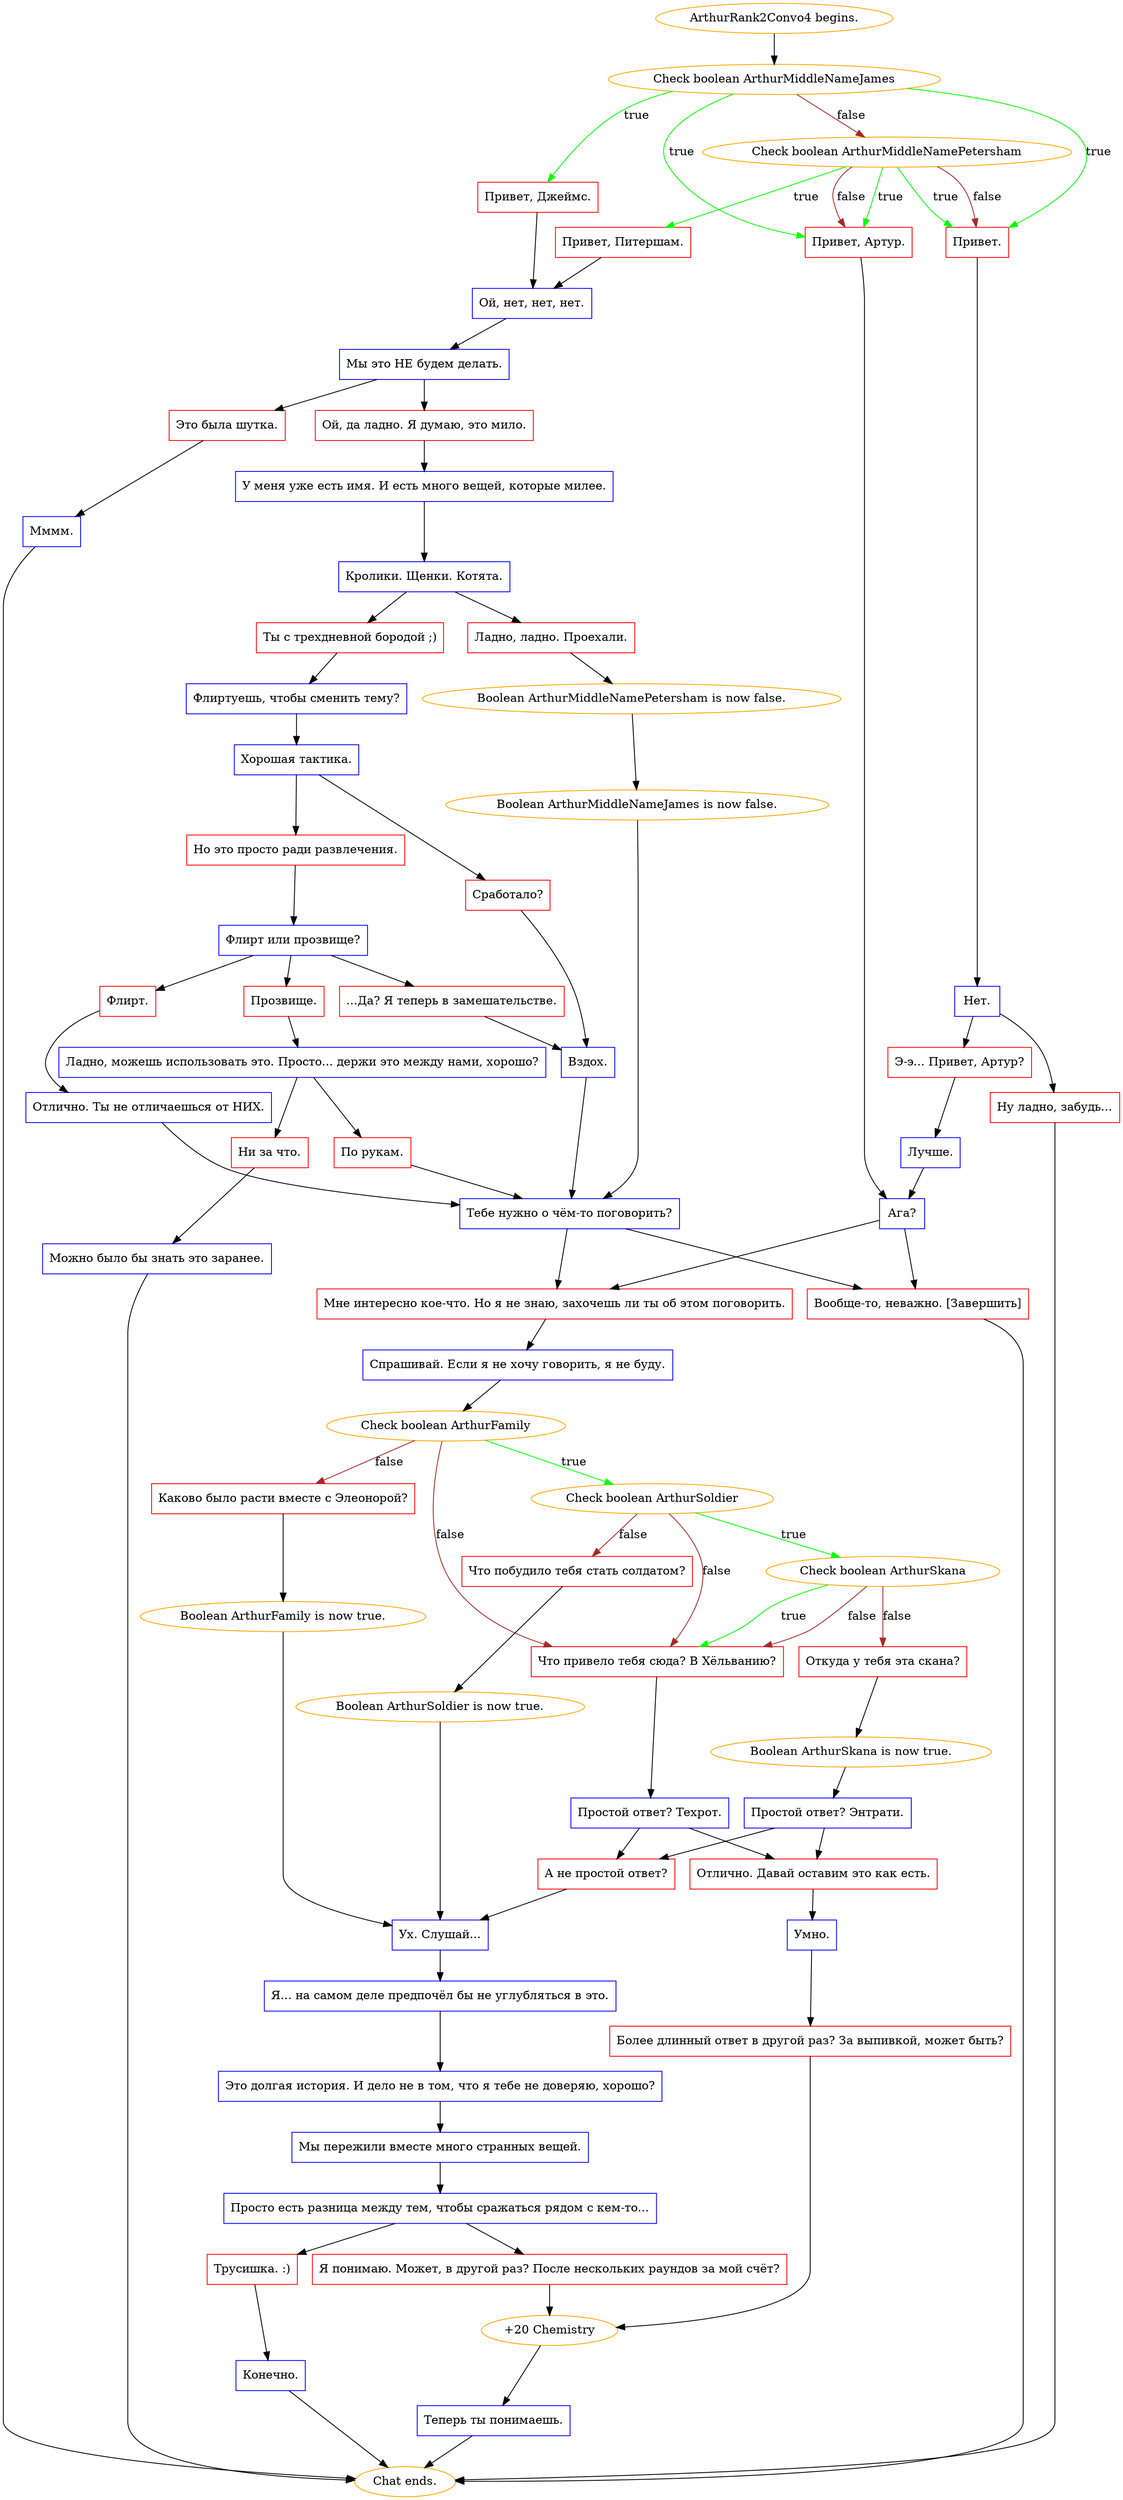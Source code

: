 digraph {
	"ArthurRank2Convo4 begins." [color=orange];
		"ArthurRank2Convo4 begins." -> j2624391343;
	j2624391343 [label="Check boolean ArthurMiddleNameJames",color=orange];
		j2624391343 -> j765173118 [label=true,color=green];
		j2624391343 -> j2174270240 [label=true,color=green];
		j2624391343 -> j1838271679 [label=true,color=green];
		j2624391343 -> j3158952704 [label=false,color=brown];
	j765173118 [label="Привет, Джеймс.",shape=box,color=red];
		j765173118 -> j1819094841;
	j2174270240 [label="Привет, Артур.",shape=box,color=red];
		j2174270240 -> j2705835194;
	j1838271679 [label="Привет.",shape=box,color=red];
		j1838271679 -> j1101301712;
	j3158952704 [label="Check boolean ArthurMiddleNamePetersham",color=orange];
		j3158952704 -> j450112209 [label=true,color=green];
		j3158952704 -> j2174270240 [label=true,color=green];
		j3158952704 -> j1838271679 [label=true,color=green];
		j3158952704 -> j2174270240 [label=false,color=brown];
		j3158952704 -> j1838271679 [label=false,color=brown];
	j1819094841 [label="Ой, нет, нет, нет.",shape=box,color=blue];
		j1819094841 -> j2478594374;
	j2705835194 [label="Ага?",shape=box,color=blue];
		j2705835194 -> j3155655498;
		j2705835194 -> j2677540882;
	j1101301712 [label="Нет.",shape=box,color=blue];
		j1101301712 -> j3806216542;
		j1101301712 -> j2858752117;
	j450112209 [label="Привет, Питершам.",shape=box,color=red];
		j450112209 -> j1819094841;
	j2478594374 [label="Мы это НЕ будем делать.",shape=box,color=blue];
		j2478594374 -> j1011587683;
		j2478594374 -> j1119568342;
	j3155655498 [label="Мне интересно кое-что. Но я не знаю, захочешь ли ты об этом поговорить.",shape=box,color=red];
		j3155655498 -> j1544115225;
	j2677540882 [label="Вообще-то, неважно. [Завершить]",shape=box,color=red];
		j2677540882 -> "Chat ends.";
	j3806216542 [label="Ну ладно, забудь...",shape=box,color=red];
		j3806216542 -> "Chat ends.";
	j2858752117 [label="Э-э... Привет, Артур?",shape=box,color=red];
		j2858752117 -> j2758697755;
	j1011587683 [label="Ой, да ладно. Я думаю, это мило.",shape=box,color=red];
		j1011587683 -> j589908680;
	j1119568342 [label="Это была шутка.",shape=box,color=red];
		j1119568342 -> j823656748;
	j1544115225 [label="Спрашивай. Если я не хочу говорить, я не буду.",shape=box,color=blue];
		j1544115225 -> j4236281560;
	"Chat ends." [color=orange];
	j2758697755 [label="Лучше.",shape=box,color=blue];
		j2758697755 -> j2705835194;
	j589908680 [label="У меня уже есть имя. И есть много вещей, которые милее.",shape=box,color=blue];
		j589908680 -> j3648478062;
	j823656748 [label="Мммм.",shape=box,color=blue];
		j823656748 -> "Chat ends.";
	j4236281560 [label="Check boolean ArthurFamily",color=orange];
		j4236281560 -> j1869425841 [label=true,color=green];
		j4236281560 -> j764076474 [label=false,color=brown];
		j4236281560 -> j1646596184 [label=false,color=brown];
	j3648478062 [label="Кролики. Щенки. Котята.",shape=box,color=blue];
		j3648478062 -> j3846409446;
		j3648478062 -> j432175246;
	j1869425841 [label="Check boolean ArthurSoldier",color=orange];
		j1869425841 -> j1478627454 [label=true,color=green];
		j1869425841 -> j2342982391 [label=false,color=brown];
		j1869425841 -> j1646596184 [label=false,color=brown];
	j764076474 [label="Каково было расти вместе с Элеонорой?",shape=box,color=red];
		j764076474 -> j4084278249;
	j1646596184 [label="Что привело тебя сюда? В Хёльванию?",shape=box,color=red];
		j1646596184 -> j3858316241;
	j3846409446 [label="Ты с трехдневной бородой ;)",shape=box,color=red];
		j3846409446 -> j2471998558;
	j432175246 [label="Ладно, ладно. Проехали.",shape=box,color=red];
		j432175246 -> j3969392892;
	j1478627454 [label="Check boolean ArthurSkana",color=orange];
		j1478627454 -> j1646596184 [label=true,color=green];
		j1478627454 -> j1871144537 [label=false,color=brown];
		j1478627454 -> j1646596184 [label=false,color=brown];
	j2342982391 [label="Что побудило тебя стать солдатом?",shape=box,color=red];
		j2342982391 -> j3353862216;
	j4084278249 [label="Boolean ArthurFamily is now true.",color=orange];
		j4084278249 -> j2957517269;
	j3858316241 [label="Простой ответ? Техрот.",shape=box,color=blue];
		j3858316241 -> j1403964603;
		j3858316241 -> j403605442;
	j2471998558 [label="Флиртуешь, чтобы сменить тему?",shape=box,color=blue];
		j2471998558 -> j1686136971;
	j3969392892 [label="Boolean ArthurMiddleNamePetersham is now false.",color=orange];
		j3969392892 -> j3979642648;
	j1871144537 [label="Откуда у тебя эта скана?",shape=box,color=red];
		j1871144537 -> j1145125000;
	j3353862216 [label="Boolean ArthurSoldier is now true.",color=orange];
		j3353862216 -> j2957517269;
	j2957517269 [label="Ух. Слушай...",shape=box,color=blue];
		j2957517269 -> j681484824;
	j1403964603 [label="Отлично. Давай оставим это как есть.",shape=box,color=red];
		j1403964603 -> j713315446;
	j403605442 [label="А не простой ответ?",shape=box,color=red];
		j403605442 -> j2957517269;
	j1686136971 [label="Хорошая тактика.",shape=box,color=blue];
		j1686136971 -> j3644748768;
		j1686136971 -> j4084268410;
	j3979642648 [label="Boolean ArthurMiddleNameJames is now false.",color=orange];
		j3979642648 -> j2723282504;
	j1145125000 [label="Boolean ArthurSkana is now true.",color=orange];
		j1145125000 -> j1105705907;
	j681484824 [label="Я... на самом деле предпочёл бы не углубляться в это.",shape=box,color=blue];
		j681484824 -> j543290516;
	j713315446 [label="Умно.",shape=box,color=blue];
		j713315446 -> j387589817;
	j3644748768 [label="Сработало?",shape=box,color=red];
		j3644748768 -> j4268954212;
	j4084268410 [label="Но это просто ради развлечения.",shape=box,color=red];
		j4084268410 -> j483904876;
	j2723282504 [label="Тебе нужно о чём-то поговорить?",shape=box,color=blue];
		j2723282504 -> j3155655498;
		j2723282504 -> j2677540882;
	j1105705907 [label="Простой ответ? Энтрати.",shape=box,color=blue];
		j1105705907 -> j1403964603;
		j1105705907 -> j403605442;
	j543290516 [label="Это долгая история. И дело не в том, что я тебе не доверяю, хорошо?",shape=box,color=blue];
		j543290516 -> j1079665865;
	j387589817 [label="Более длинный ответ в другой раз? За выпивкой, может быть?",shape=box,color=red];
		j387589817 -> j990717630;
	j4268954212 [label="Вздох.",shape=box,color=blue];
		j4268954212 -> j2723282504;
	j483904876 [label="Флирт или прозвище?",shape=box,color=blue];
		j483904876 -> j3870768296;
		j483904876 -> j1250300331;
		j483904876 -> j300678269;
	j1079665865 [label="Мы пережили вместе много странных вещей.",shape=box,color=blue];
		j1079665865 -> j2878664762;
	j990717630 [label="+20 Chemistry",color=orange];
		j990717630 -> j3183159367;
	j3870768296 [label="...Да? Я теперь в замешательстве.",shape=box,color=red];
		j3870768296 -> j4268954212;
	j1250300331 [label="Флирт.",shape=box,color=red];
		j1250300331 -> j1993720001;
	j300678269 [label="Прозвище.",shape=box,color=red];
		j300678269 -> j1791056204;
	j2878664762 [label="Просто есть разница между тем, чтобы сражаться рядом с кем-то...",shape=box,color=blue];
		j2878664762 -> j2532033199;
		j2878664762 -> j1176313580;
	j3183159367 [label="Теперь ты понимаешь.",shape=box,color=blue];
		j3183159367 -> "Chat ends.";
	j1993720001 [label="Отлично. Ты не отличаешься от НИХ.",shape=box,color=blue];
		j1993720001 -> j2723282504;
	j1791056204 [label="Ладно, можешь использовать это. Просто... держи это между нами, хорошо?",shape=box,color=blue];
		j1791056204 -> j2922057222;
		j1791056204 -> j1668919735;
	j2532033199 [label="Я понимаю. Может, в другой раз? После нескольких раундов за мой счёт?",shape=box,color=red];
		j2532033199 -> j990717630;
	j1176313580 [label="Трусишка. :)",shape=box,color=red];
		j1176313580 -> j1802550483;
	j2922057222 [label="По рукам.",shape=box,color=red];
		j2922057222 -> j2723282504;
	j1668919735 [label="Ни за что.",shape=box,color=red];
		j1668919735 -> j2798192799;
	j1802550483 [label="Конечно.",shape=box,color=blue];
		j1802550483 -> "Chat ends.";
	j2798192799 [label="Можно было бы знать это заранее.",shape=box,color=blue];
		j2798192799 -> "Chat ends.";
}